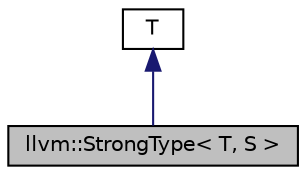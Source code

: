 digraph "llvm::StrongType&lt; T, S &gt;"
{
 // LATEX_PDF_SIZE
  bgcolor="transparent";
  edge [fontname="Helvetica",fontsize="10",labelfontname="Helvetica",labelfontsize="10"];
  node [fontname="Helvetica",fontsize="10",shape=record];
  Node1 [label="llvm::StrongType\< T, S \>",height=0.2,width=0.4,color="black", fillcolor="grey75", style="filled", fontcolor="black",tooltip="Helper for making strong types."];
  Node2 -> Node1 [dir="back",color="midnightblue",fontsize="10",style="solid",fontname="Helvetica"];
  Node2 [label="T",height=0.2,width=0.4,color="black",URL="$classT.html",tooltip=" "];
}
